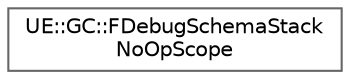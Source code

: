 digraph "Graphical Class Hierarchy"
{
 // INTERACTIVE_SVG=YES
 // LATEX_PDF_SIZE
  bgcolor="transparent";
  edge [fontname=Helvetica,fontsize=10,labelfontname=Helvetica,labelfontsize=10];
  node [fontname=Helvetica,fontsize=10,shape=box,height=0.2,width=0.4];
  rankdir="LR";
  Node0 [id="Node000000",label="UE::GC::FDebugSchemaStack\lNoOpScope",height=0.2,width=0.4,color="grey40", fillcolor="white", style="filled",URL="$de/dc9/structUE_1_1GC_1_1FDebugSchemaStackNoOpScope.html",tooltip=" "];
}
